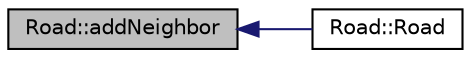 digraph "Road::addNeighbor"
{
 // INTERACTIVE_SVG=YES
  bgcolor="transparent";
  edge [fontname="Helvetica",fontsize="10",labelfontname="Helvetica",labelfontsize="10"];
  node [fontname="Helvetica",fontsize="10",shape=record];
  rankdir="LR";
  Node1 [label="Road::addNeighbor",height=0.2,width=0.4,color="black", fillcolor="grey75", style="filled", fontcolor="black"];
  Node1 -> Node2 [dir="back",color="midnightblue",fontsize="10",style="solid",fontname="Helvetica"];
  Node2 [label="Road::Road",height=0.2,width=0.4,color="black",URL="$class_road.html#ae27e2447c9236e0b432cbb8ebf0222f3",tooltip="Constructor. Instanciates a Road object with a specific ID. "];
}
